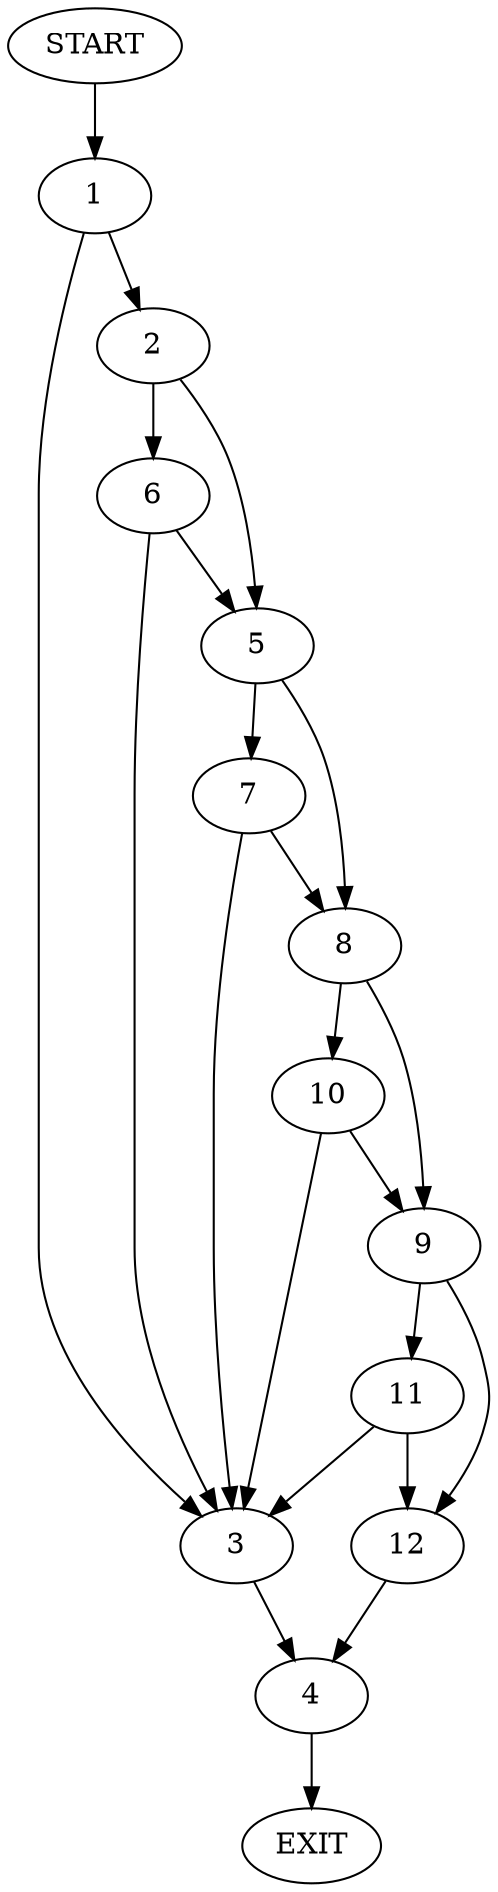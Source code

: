 digraph {
0 [label="START"]
13 [label="EXIT"]
0 -> 1
1 -> 2
1 -> 3
3 -> 4
2 -> 5
2 -> 6
5 -> 7
5 -> 8
6 -> 5
6 -> 3
8 -> 9
8 -> 10
7 -> 8
7 -> 3
9 -> 11
9 -> 12
10 -> 9
10 -> 3
12 -> 4
11 -> 12
11 -> 3
4 -> 13
}
